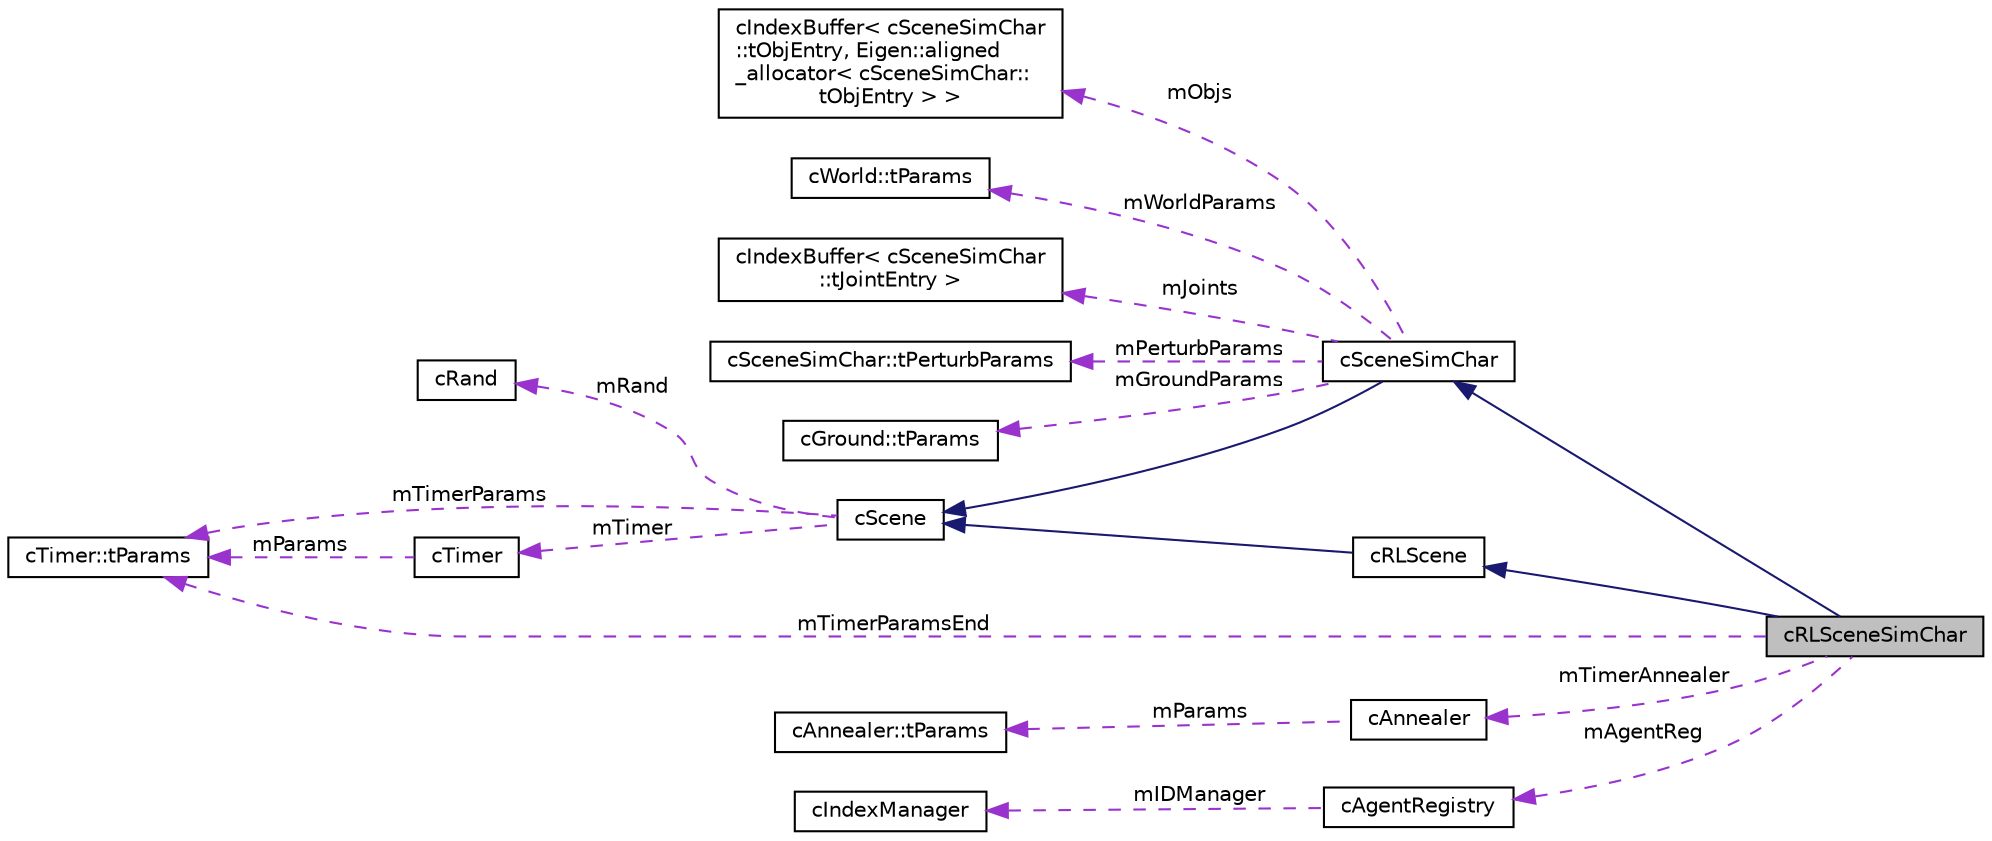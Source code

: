 digraph "cRLSceneSimChar"
{
 // LATEX_PDF_SIZE
  edge [fontname="Helvetica",fontsize="10",labelfontname="Helvetica",labelfontsize="10"];
  node [fontname="Helvetica",fontsize="10",shape=record];
  rankdir="LR";
  Node1 [label="cRLSceneSimChar",height=0.2,width=0.4,color="black", fillcolor="grey75", style="filled", fontcolor="black",tooltip=" "];
  Node2 -> Node1 [dir="back",color="midnightblue",fontsize="10",style="solid",fontname="Helvetica"];
  Node2 [label="cRLScene",height=0.2,width=0.4,color="black", fillcolor="white", style="filled",URL="$classc_r_l_scene.html",tooltip=" "];
  Node3 -> Node2 [dir="back",color="midnightblue",fontsize="10",style="solid",fontname="Helvetica"];
  Node3 [label="cScene",height=0.2,width=0.4,color="black", fillcolor="white", style="filled",URL="$classc_scene.html",tooltip=" "];
  Node4 -> Node3 [dir="back",color="darkorchid3",fontsize="10",style="dashed",label=" mTimer" ,fontname="Helvetica"];
  Node4 [label="cTimer",height=0.2,width=0.4,color="black", fillcolor="white", style="filled",URL="$classc_timer.html",tooltip=" "];
  Node5 -> Node4 [dir="back",color="darkorchid3",fontsize="10",style="dashed",label=" mParams" ,fontname="Helvetica"];
  Node5 [label="cTimer::tParams",height=0.2,width=0.4,color="black", fillcolor="white", style="filled",URL="$structc_timer_1_1t_params.html",tooltip=" "];
  Node6 -> Node3 [dir="back",color="darkorchid3",fontsize="10",style="dashed",label=" mRand" ,fontname="Helvetica"];
  Node6 [label="cRand",height=0.2,width=0.4,color="black", fillcolor="white", style="filled",URL="$classc_rand.html",tooltip=" "];
  Node5 -> Node3 [dir="back",color="darkorchid3",fontsize="10",style="dashed",label=" mTimerParams" ,fontname="Helvetica"];
  Node7 -> Node1 [dir="back",color="midnightblue",fontsize="10",style="solid",fontname="Helvetica"];
  Node7 [label="cSceneSimChar",height=0.2,width=0.4,color="black", fillcolor="white", style="filled",URL="$classc_scene_sim_char.html",tooltip=" "];
  Node3 -> Node7 [dir="back",color="midnightblue",fontsize="10",style="solid",fontname="Helvetica"];
  Node8 -> Node7 [dir="back",color="darkorchid3",fontsize="10",style="dashed",label=" mPerturbParams" ,fontname="Helvetica"];
  Node8 [label="cSceneSimChar::tPerturbParams",height=0.2,width=0.4,color="black", fillcolor="white", style="filled",URL="$structc_scene_sim_char_1_1t_perturb_params.html",tooltip=" "];
  Node9 -> Node7 [dir="back",color="darkorchid3",fontsize="10",style="dashed",label=" mGroundParams" ,fontname="Helvetica"];
  Node9 [label="cGround::tParams",height=0.2,width=0.4,color="black", fillcolor="white", style="filled",URL="$structc_ground_1_1t_params.html",tooltip=" "];
  Node10 -> Node7 [dir="back",color="darkorchid3",fontsize="10",style="dashed",label=" mObjs" ,fontname="Helvetica"];
  Node10 [label="cIndexBuffer\< cSceneSimChar\l::tObjEntry, Eigen::aligned\l_allocator\< cSceneSimChar::\ltObjEntry \> \>",height=0.2,width=0.4,color="black", fillcolor="white", style="filled",URL="$classc_index_buffer.html",tooltip=" "];
  Node11 -> Node7 [dir="back",color="darkorchid3",fontsize="10",style="dashed",label=" mWorldParams" ,fontname="Helvetica"];
  Node11 [label="cWorld::tParams",height=0.2,width=0.4,color="black", fillcolor="white", style="filled",URL="$structc_world_1_1t_params.html",tooltip=" "];
  Node12 -> Node7 [dir="back",color="darkorchid3",fontsize="10",style="dashed",label=" mJoints" ,fontname="Helvetica"];
  Node12 [label="cIndexBuffer\< cSceneSimChar\l::tJointEntry \>",height=0.2,width=0.4,color="black", fillcolor="white", style="filled",URL="$classc_index_buffer.html",tooltip=" "];
  Node5 -> Node1 [dir="back",color="darkorchid3",fontsize="10",style="dashed",label=" mTimerParamsEnd" ,fontname="Helvetica"];
  Node13 -> Node1 [dir="back",color="darkorchid3",fontsize="10",style="dashed",label=" mTimerAnnealer" ,fontname="Helvetica"];
  Node13 [label="cAnnealer",height=0.2,width=0.4,color="black", fillcolor="white", style="filled",URL="$classc_annealer.html",tooltip=" "];
  Node14 -> Node13 [dir="back",color="darkorchid3",fontsize="10",style="dashed",label=" mParams" ,fontname="Helvetica"];
  Node14 [label="cAnnealer::tParams",height=0.2,width=0.4,color="black", fillcolor="white", style="filled",URL="$structc_annealer_1_1t_params.html",tooltip=" "];
  Node15 -> Node1 [dir="back",color="darkorchid3",fontsize="10",style="dashed",label=" mAgentReg" ,fontname="Helvetica"];
  Node15 [label="cAgentRegistry",height=0.2,width=0.4,color="black", fillcolor="white", style="filled",URL="$classc_agent_registry.html",tooltip=" "];
  Node16 -> Node15 [dir="back",color="darkorchid3",fontsize="10",style="dashed",label=" mIDManager" ,fontname="Helvetica"];
  Node16 [label="cIndexManager",height=0.2,width=0.4,color="black", fillcolor="white", style="filled",URL="$classc_index_manager.html",tooltip=" "];
}
